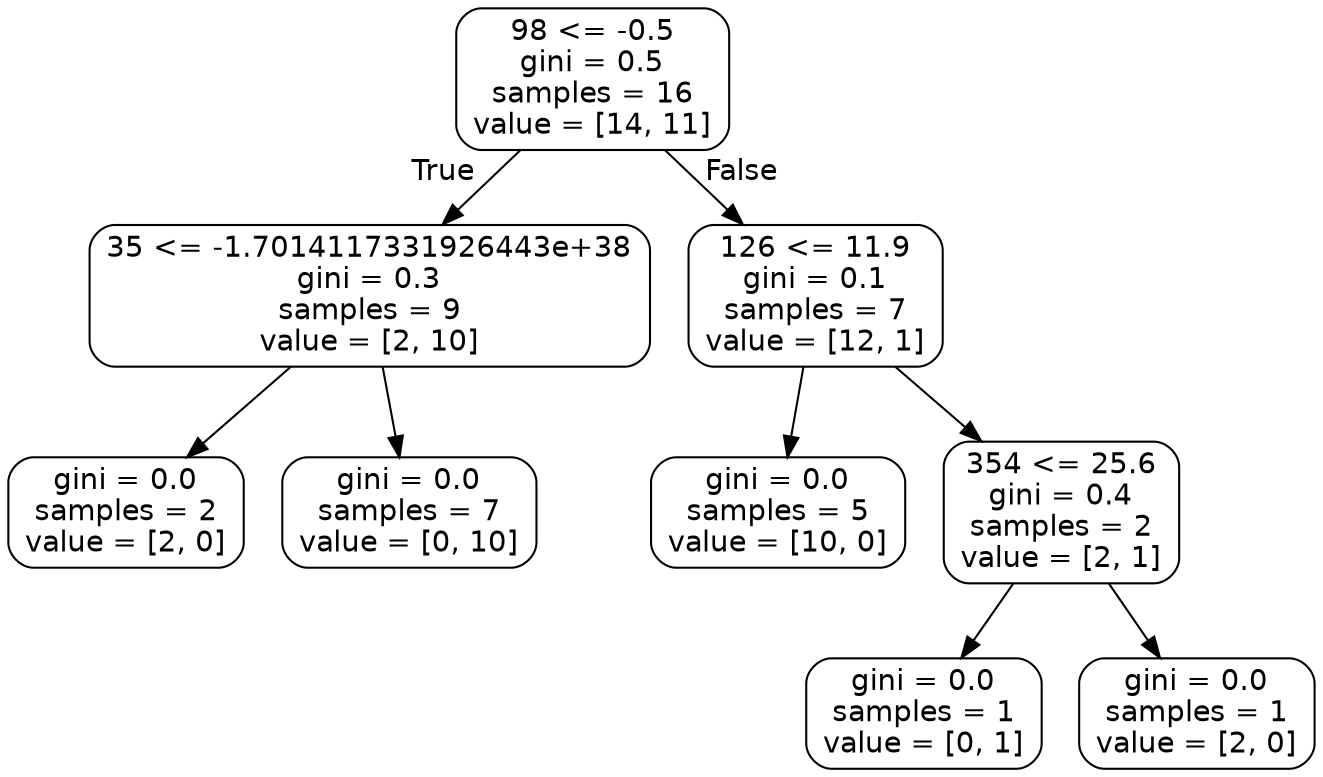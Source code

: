 digraph Tree {
node [shape=box, style="rounded", color="black", fontname=helvetica] ;
edge [fontname=helvetica] ;
0 [label="98 <= -0.5\ngini = 0.5\nsamples = 16\nvalue = [14, 11]"] ;
1 [label="35 <= -1.7014117331926443e+38\ngini = 0.3\nsamples = 9\nvalue = [2, 10]"] ;
0 -> 1 [labeldistance=2.5, labelangle=45, headlabel="True"] ;
2 [label="gini = 0.0\nsamples = 2\nvalue = [2, 0]"] ;
1 -> 2 ;
3 [label="gini = 0.0\nsamples = 7\nvalue = [0, 10]"] ;
1 -> 3 ;
4 [label="126 <= 11.9\ngini = 0.1\nsamples = 7\nvalue = [12, 1]"] ;
0 -> 4 [labeldistance=2.5, labelangle=-45, headlabel="False"] ;
5 [label="gini = 0.0\nsamples = 5\nvalue = [10, 0]"] ;
4 -> 5 ;
6 [label="354 <= 25.6\ngini = 0.4\nsamples = 2\nvalue = [2, 1]"] ;
4 -> 6 ;
7 [label="gini = 0.0\nsamples = 1\nvalue = [0, 1]"] ;
6 -> 7 ;
8 [label="gini = 0.0\nsamples = 1\nvalue = [2, 0]"] ;
6 -> 8 ;
}